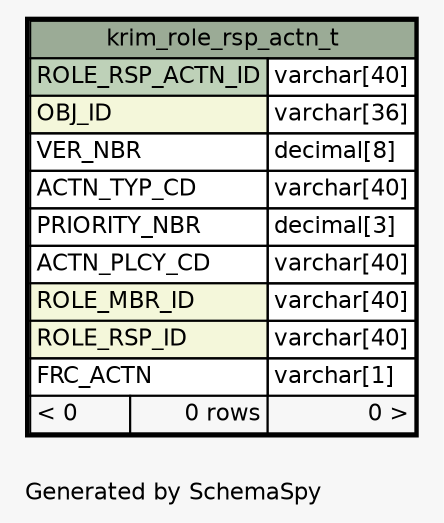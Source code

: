 // dot 2.28.0 on Mac OS X 10.7.2
// SchemaSpy rev 590
digraph "oneDegreeRelationshipsDiagram" {
  graph [
    rankdir="RL"
    bgcolor="#f7f7f7"
    label="\nGenerated by SchemaSpy"
    labeljust="l"
    nodesep="0.18"
    ranksep="0.46"
    fontname="Helvetica"
    fontsize="11"
  ];
  node [
    fontname="Helvetica"
    fontsize="11"
    shape="plaintext"
  ];
  edge [
    arrowsize="0.8"
  ];
  "krim_role_rsp_actn_t" [
    label=<
    <TABLE BORDER="2" CELLBORDER="1" CELLSPACING="0" BGCOLOR="#ffffff">
      <TR><TD COLSPAN="3" BGCOLOR="#9bab96" ALIGN="CENTER">krim_role_rsp_actn_t</TD></TR>
      <TR><TD PORT="ROLE_RSP_ACTN_ID" COLSPAN="2" BGCOLOR="#bed1b8" ALIGN="LEFT">ROLE_RSP_ACTN_ID</TD><TD PORT="ROLE_RSP_ACTN_ID.type" ALIGN="LEFT">varchar[40]</TD></TR>
      <TR><TD PORT="OBJ_ID" COLSPAN="2" BGCOLOR="#f4f7da" ALIGN="LEFT">OBJ_ID</TD><TD PORT="OBJ_ID.type" ALIGN="LEFT">varchar[36]</TD></TR>
      <TR><TD PORT="VER_NBR" COLSPAN="2" ALIGN="LEFT">VER_NBR</TD><TD PORT="VER_NBR.type" ALIGN="LEFT">decimal[8]</TD></TR>
      <TR><TD PORT="ACTN_TYP_CD" COLSPAN="2" ALIGN="LEFT">ACTN_TYP_CD</TD><TD PORT="ACTN_TYP_CD.type" ALIGN="LEFT">varchar[40]</TD></TR>
      <TR><TD PORT="PRIORITY_NBR" COLSPAN="2" ALIGN="LEFT">PRIORITY_NBR</TD><TD PORT="PRIORITY_NBR.type" ALIGN="LEFT">decimal[3]</TD></TR>
      <TR><TD PORT="ACTN_PLCY_CD" COLSPAN="2" ALIGN="LEFT">ACTN_PLCY_CD</TD><TD PORT="ACTN_PLCY_CD.type" ALIGN="LEFT">varchar[40]</TD></TR>
      <TR><TD PORT="ROLE_MBR_ID" COLSPAN="2" BGCOLOR="#f4f7da" ALIGN="LEFT">ROLE_MBR_ID</TD><TD PORT="ROLE_MBR_ID.type" ALIGN="LEFT">varchar[40]</TD></TR>
      <TR><TD PORT="ROLE_RSP_ID" COLSPAN="2" BGCOLOR="#f4f7da" ALIGN="LEFT">ROLE_RSP_ID</TD><TD PORT="ROLE_RSP_ID.type" ALIGN="LEFT">varchar[40]</TD></TR>
      <TR><TD PORT="FRC_ACTN" COLSPAN="2" ALIGN="LEFT">FRC_ACTN</TD><TD PORT="FRC_ACTN.type" ALIGN="LEFT">varchar[1]</TD></TR>
      <TR><TD ALIGN="LEFT" BGCOLOR="#f7f7f7">&lt; 0</TD><TD ALIGN="RIGHT" BGCOLOR="#f7f7f7">0 rows</TD><TD ALIGN="RIGHT" BGCOLOR="#f7f7f7">0 &gt;</TD></TR>
    </TABLE>>
    URL="krim_role_rsp_actn_t.html"
    tooltip="krim_role_rsp_actn_t"
  ];
}
